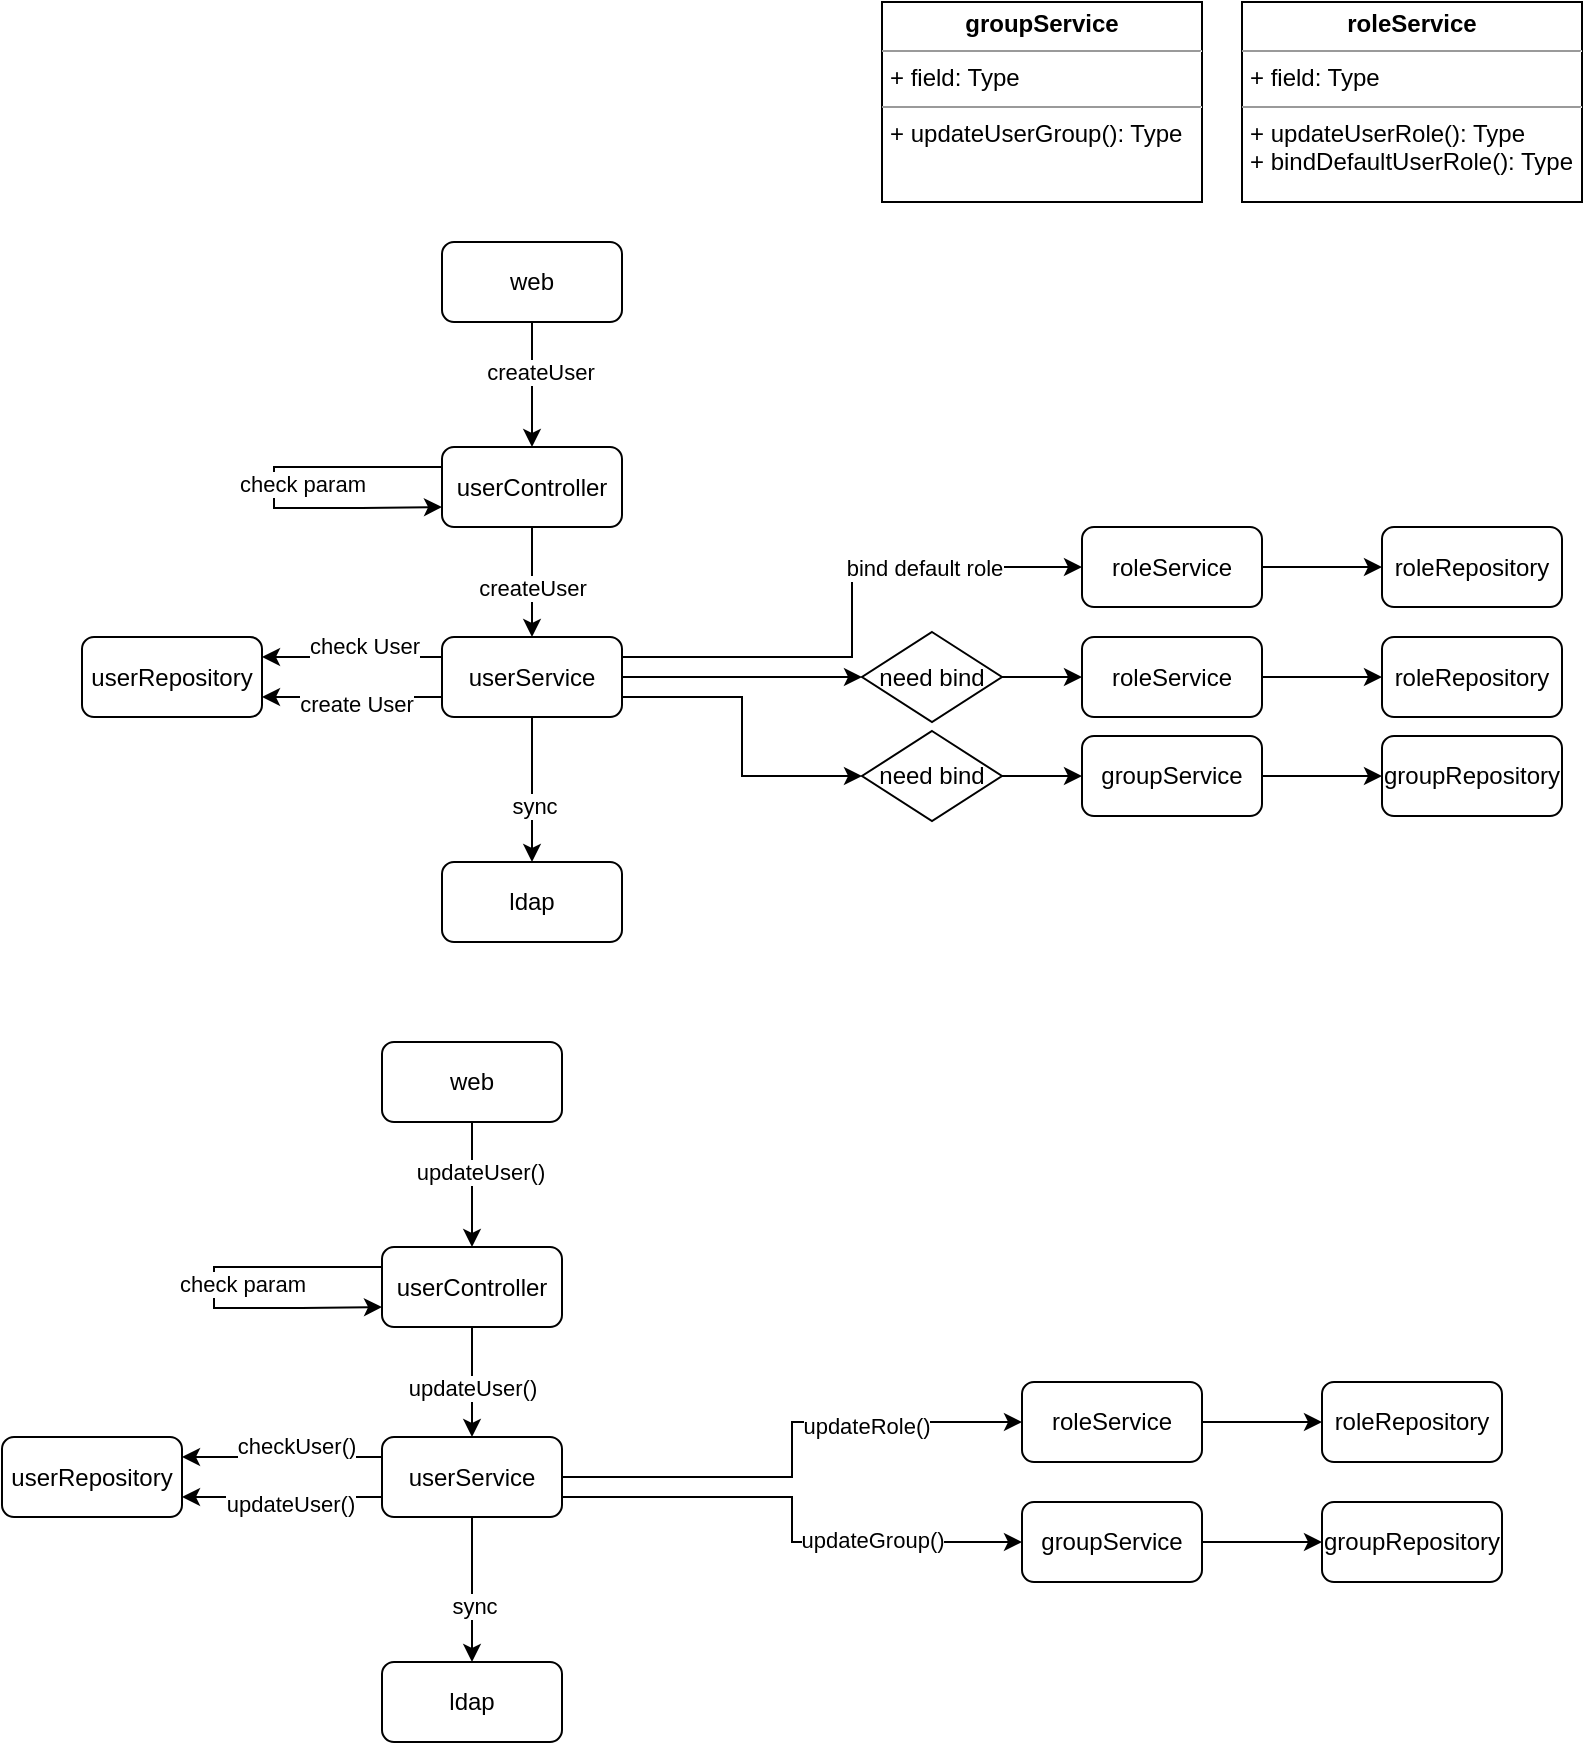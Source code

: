 <mxfile version="16.2.2" type="github">
  <diagram id="Lecb5YTUXgQ9bfZf-A8x" name="Page-1">
    <mxGraphModel dx="1132" dy="634" grid="1" gridSize="10" guides="1" tooltips="1" connect="1" arrows="1" fold="1" page="1" pageScale="1" pageWidth="827" pageHeight="1169" math="0" shadow="0">
      <root>
        <mxCell id="0" />
        <mxCell id="1" parent="0" />
        <mxCell id="Gfb8r4W2IXasRSdZ64gj-90" value="" style="group" vertex="1" connectable="0" parent="1">
          <mxGeometry x="50" y="130" width="740" height="350" as="geometry" />
        </mxCell>
        <mxCell id="Gfb8r4W2IXasRSdZ64gj-1" value="web" style="rounded=1;whiteSpace=wrap;html=1;" vertex="1" parent="Gfb8r4W2IXasRSdZ64gj-90">
          <mxGeometry x="180" width="90" height="40" as="geometry" />
        </mxCell>
        <mxCell id="Gfb8r4W2IXasRSdZ64gj-68" style="edgeStyle=orthogonalEdgeStyle;rounded=0;orthogonalLoop=1;jettySize=auto;html=1;exitX=0;exitY=0.25;exitDx=0;exitDy=0;entryX=0;entryY=0.75;entryDx=0;entryDy=0;" edge="1" parent="Gfb8r4W2IXasRSdZ64gj-90" source="Gfb8r4W2IXasRSdZ64gj-2" target="Gfb8r4W2IXasRSdZ64gj-2">
          <mxGeometry relative="1" as="geometry">
            <mxPoint x="140" y="110" as="targetPoint" />
            <mxPoint x="95" y="110" as="sourcePoint" />
            <Array as="points">
              <mxPoint x="96" y="113" />
              <mxPoint x="96" y="133" />
              <mxPoint x="140" y="133" />
            </Array>
          </mxGeometry>
        </mxCell>
        <mxCell id="Gfb8r4W2IXasRSdZ64gj-69" value="check param" style="edgeLabel;html=1;align=center;verticalAlign=middle;resizable=0;points=[];" vertex="1" connectable="0" parent="Gfb8r4W2IXasRSdZ64gj-68">
          <mxGeometry x="-0.204" y="-3" relative="1" as="geometry">
            <mxPoint x="5" y="11" as="offset" />
          </mxGeometry>
        </mxCell>
        <mxCell id="Gfb8r4W2IXasRSdZ64gj-2" value="userController" style="rounded=1;whiteSpace=wrap;html=1;" vertex="1" parent="Gfb8r4W2IXasRSdZ64gj-90">
          <mxGeometry x="180" y="102.5" width="90" height="40" as="geometry" />
        </mxCell>
        <mxCell id="Gfb8r4W2IXasRSdZ64gj-3" style="edgeStyle=orthogonalEdgeStyle;rounded=0;orthogonalLoop=1;jettySize=auto;html=1;exitX=0.5;exitY=1;exitDx=0;exitDy=0;entryX=0.5;entryY=0;entryDx=0;entryDy=0;" edge="1" parent="Gfb8r4W2IXasRSdZ64gj-90" source="Gfb8r4W2IXasRSdZ64gj-1" target="Gfb8r4W2IXasRSdZ64gj-2">
          <mxGeometry relative="1" as="geometry" />
        </mxCell>
        <mxCell id="Gfb8r4W2IXasRSdZ64gj-4" value="createUser" style="edgeLabel;html=1;align=center;verticalAlign=middle;resizable=0;points=[];" vertex="1" connectable="0" parent="Gfb8r4W2IXasRSdZ64gj-3">
          <mxGeometry x="-0.21" relative="1" as="geometry">
            <mxPoint x="4" as="offset" />
          </mxGeometry>
        </mxCell>
        <mxCell id="Gfb8r4W2IXasRSdZ64gj-5" value="userService" style="rounded=1;whiteSpace=wrap;html=1;" vertex="1" parent="Gfb8r4W2IXasRSdZ64gj-90">
          <mxGeometry x="180" y="197.5" width="90" height="40" as="geometry" />
        </mxCell>
        <mxCell id="Gfb8r4W2IXasRSdZ64gj-6" style="edgeStyle=orthogonalEdgeStyle;rounded=0;orthogonalLoop=1;jettySize=auto;html=1;exitX=0.5;exitY=1;exitDx=0;exitDy=0;" edge="1" parent="Gfb8r4W2IXasRSdZ64gj-90" source="Gfb8r4W2IXasRSdZ64gj-2" target="Gfb8r4W2IXasRSdZ64gj-5">
          <mxGeometry relative="1" as="geometry" />
        </mxCell>
        <mxCell id="Gfb8r4W2IXasRSdZ64gj-10" value="createUser" style="edgeLabel;html=1;align=center;verticalAlign=middle;resizable=0;points=[];" vertex="1" connectable="0" parent="Gfb8r4W2IXasRSdZ64gj-6">
          <mxGeometry x="0.226" y="-3" relative="1" as="geometry">
            <mxPoint x="3" y="-3" as="offset" />
          </mxGeometry>
        </mxCell>
        <mxCell id="Gfb8r4W2IXasRSdZ64gj-11" value="userRepository" style="rounded=1;whiteSpace=wrap;html=1;" vertex="1" parent="Gfb8r4W2IXasRSdZ64gj-90">
          <mxGeometry y="197.5" width="90" height="40" as="geometry" />
        </mxCell>
        <mxCell id="Gfb8r4W2IXasRSdZ64gj-18" style="edgeStyle=orthogonalEdgeStyle;rounded=0;orthogonalLoop=1;jettySize=auto;html=1;exitX=0;exitY=0.25;exitDx=0;exitDy=0;entryX=1;entryY=0.25;entryDx=0;entryDy=0;" edge="1" parent="Gfb8r4W2IXasRSdZ64gj-90" source="Gfb8r4W2IXasRSdZ64gj-5" target="Gfb8r4W2IXasRSdZ64gj-11">
          <mxGeometry relative="1" as="geometry">
            <mxPoint x="433" y="220" as="targetPoint" />
          </mxGeometry>
        </mxCell>
        <mxCell id="Gfb8r4W2IXasRSdZ64gj-19" value="check User" style="edgeLabel;html=1;align=center;verticalAlign=middle;resizable=0;points=[];" vertex="1" connectable="0" parent="Gfb8r4W2IXasRSdZ64gj-18">
          <mxGeometry x="-0.19" relative="1" as="geometry">
            <mxPoint x="-3" y="-6" as="offset" />
          </mxGeometry>
        </mxCell>
        <mxCell id="Gfb8r4W2IXasRSdZ64gj-20" style="edgeStyle=orthogonalEdgeStyle;rounded=0;orthogonalLoop=1;jettySize=auto;html=1;exitX=0;exitY=0.75;exitDx=0;exitDy=0;entryX=1;entryY=0.75;entryDx=0;entryDy=0;" edge="1" parent="Gfb8r4W2IXasRSdZ64gj-90" source="Gfb8r4W2IXasRSdZ64gj-5" target="Gfb8r4W2IXasRSdZ64gj-11">
          <mxGeometry relative="1" as="geometry" />
        </mxCell>
        <mxCell id="Gfb8r4W2IXasRSdZ64gj-21" value="create User" style="edgeLabel;html=1;align=center;verticalAlign=middle;resizable=0;points=[];" vertex="1" connectable="0" parent="Gfb8r4W2IXasRSdZ64gj-20">
          <mxGeometry x="-0.35" y="-2" relative="1" as="geometry">
            <mxPoint x="-14" y="5" as="offset" />
          </mxGeometry>
        </mxCell>
        <mxCell id="Gfb8r4W2IXasRSdZ64gj-24" value="roleService" style="rounded=1;whiteSpace=wrap;html=1;" vertex="1" parent="Gfb8r4W2IXasRSdZ64gj-90">
          <mxGeometry x="500" y="142.5" width="90" height="40" as="geometry" />
        </mxCell>
        <mxCell id="Gfb8r4W2IXasRSdZ64gj-79" style="edgeStyle=orthogonalEdgeStyle;rounded=0;orthogonalLoop=1;jettySize=auto;html=1;exitX=1;exitY=0.25;exitDx=0;exitDy=0;entryX=0;entryY=0.5;entryDx=0;entryDy=0;" edge="1" parent="Gfb8r4W2IXasRSdZ64gj-90" source="Gfb8r4W2IXasRSdZ64gj-5" target="Gfb8r4W2IXasRSdZ64gj-24">
          <mxGeometry relative="1" as="geometry" />
        </mxCell>
        <mxCell id="Gfb8r4W2IXasRSdZ64gj-83" value="bind default role" style="edgeLabel;html=1;align=center;verticalAlign=middle;resizable=0;points=[];" vertex="1" connectable="0" parent="Gfb8r4W2IXasRSdZ64gj-79">
          <mxGeometry x="0.422" relative="1" as="geometry">
            <mxPoint as="offset" />
          </mxGeometry>
        </mxCell>
        <mxCell id="Gfb8r4W2IXasRSdZ64gj-46" value="ldap" style="rounded=1;whiteSpace=wrap;html=1;" vertex="1" parent="Gfb8r4W2IXasRSdZ64gj-90">
          <mxGeometry x="180" y="310" width="90" height="40" as="geometry" />
        </mxCell>
        <mxCell id="Gfb8r4W2IXasRSdZ64gj-74" style="edgeStyle=orthogonalEdgeStyle;rounded=0;orthogonalLoop=1;jettySize=auto;html=1;exitX=0.5;exitY=1;exitDx=0;exitDy=0;" edge="1" parent="Gfb8r4W2IXasRSdZ64gj-90" source="Gfb8r4W2IXasRSdZ64gj-5" target="Gfb8r4W2IXasRSdZ64gj-46">
          <mxGeometry relative="1" as="geometry">
            <Array as="points">
              <mxPoint x="225" y="280" />
              <mxPoint x="225" y="280" />
            </Array>
          </mxGeometry>
        </mxCell>
        <mxCell id="Gfb8r4W2IXasRSdZ64gj-76" value="sync" style="edgeLabel;html=1;align=center;verticalAlign=middle;resizable=0;points=[];" vertex="1" connectable="0" parent="Gfb8r4W2IXasRSdZ64gj-74">
          <mxGeometry x="0.223" y="1" relative="1" as="geometry">
            <mxPoint as="offset" />
          </mxGeometry>
        </mxCell>
        <mxCell id="Gfb8r4W2IXasRSdZ64gj-52" value="groupService" style="rounded=1;whiteSpace=wrap;html=1;" vertex="1" parent="Gfb8r4W2IXasRSdZ64gj-90">
          <mxGeometry x="500" y="247" width="90" height="40" as="geometry" />
        </mxCell>
        <mxCell id="Gfb8r4W2IXasRSdZ64gj-53" value="roleService" style="rounded=1;whiteSpace=wrap;html=1;" vertex="1" parent="Gfb8r4W2IXasRSdZ64gj-90">
          <mxGeometry x="500" y="197.5" width="90" height="40" as="geometry" />
        </mxCell>
        <mxCell id="Gfb8r4W2IXasRSdZ64gj-80" style="edgeStyle=orthogonalEdgeStyle;rounded=0;orthogonalLoop=1;jettySize=auto;html=1;exitX=1;exitY=0.5;exitDx=0;exitDy=0;entryX=0;entryY=0.5;entryDx=0;entryDy=0;" edge="1" parent="Gfb8r4W2IXasRSdZ64gj-90" source="Gfb8r4W2IXasRSdZ64gj-59" target="Gfb8r4W2IXasRSdZ64gj-53">
          <mxGeometry relative="1" as="geometry" />
        </mxCell>
        <mxCell id="Gfb8r4W2IXasRSdZ64gj-59" value="need bind" style="rhombus;whiteSpace=wrap;html=1;" vertex="1" parent="Gfb8r4W2IXasRSdZ64gj-90">
          <mxGeometry x="390" y="195" width="70" height="45" as="geometry" />
        </mxCell>
        <mxCell id="Gfb8r4W2IXasRSdZ64gj-81" style="edgeStyle=orthogonalEdgeStyle;rounded=0;orthogonalLoop=1;jettySize=auto;html=1;exitX=1;exitY=0.5;exitDx=0;exitDy=0;entryX=0;entryY=0.5;entryDx=0;entryDy=0;" edge="1" parent="Gfb8r4W2IXasRSdZ64gj-90" source="Gfb8r4W2IXasRSdZ64gj-5" target="Gfb8r4W2IXasRSdZ64gj-59">
          <mxGeometry relative="1" as="geometry" />
        </mxCell>
        <mxCell id="Gfb8r4W2IXasRSdZ64gj-66" style="edgeStyle=orthogonalEdgeStyle;rounded=0;orthogonalLoop=1;jettySize=auto;html=1;exitX=1;exitY=0.5;exitDx=0;exitDy=0;" edge="1" parent="Gfb8r4W2IXasRSdZ64gj-90" source="Gfb8r4W2IXasRSdZ64gj-64" target="Gfb8r4W2IXasRSdZ64gj-52">
          <mxGeometry relative="1" as="geometry" />
        </mxCell>
        <mxCell id="Gfb8r4W2IXasRSdZ64gj-64" value="need bind" style="rhombus;whiteSpace=wrap;html=1;" vertex="1" parent="Gfb8r4W2IXasRSdZ64gj-90">
          <mxGeometry x="390" y="244.5" width="70" height="45" as="geometry" />
        </mxCell>
        <mxCell id="Gfb8r4W2IXasRSdZ64gj-82" style="edgeStyle=orthogonalEdgeStyle;rounded=0;orthogonalLoop=1;jettySize=auto;html=1;exitX=1;exitY=0.75;exitDx=0;exitDy=0;entryX=0;entryY=0.5;entryDx=0;entryDy=0;" edge="1" parent="Gfb8r4W2IXasRSdZ64gj-90" source="Gfb8r4W2IXasRSdZ64gj-5" target="Gfb8r4W2IXasRSdZ64gj-64">
          <mxGeometry relative="1" as="geometry" />
        </mxCell>
        <mxCell id="Gfb8r4W2IXasRSdZ64gj-84" value="roleRepository" style="rounded=1;whiteSpace=wrap;html=1;" vertex="1" parent="Gfb8r4W2IXasRSdZ64gj-90">
          <mxGeometry x="650" y="142.5" width="90" height="40" as="geometry" />
        </mxCell>
        <mxCell id="Gfb8r4W2IXasRSdZ64gj-85" style="edgeStyle=orthogonalEdgeStyle;rounded=0;orthogonalLoop=1;jettySize=auto;html=1;exitX=1;exitY=0.5;exitDx=0;exitDy=0;entryX=0;entryY=0.5;entryDx=0;entryDy=0;" edge="1" parent="Gfb8r4W2IXasRSdZ64gj-90" source="Gfb8r4W2IXasRSdZ64gj-24" target="Gfb8r4W2IXasRSdZ64gj-84">
          <mxGeometry relative="1" as="geometry">
            <Array as="points">
              <mxPoint x="620" y="163" />
              <mxPoint x="620" y="163" />
            </Array>
          </mxGeometry>
        </mxCell>
        <mxCell id="Gfb8r4W2IXasRSdZ64gj-86" value="roleRepository" style="rounded=1;whiteSpace=wrap;html=1;" vertex="1" parent="Gfb8r4W2IXasRSdZ64gj-90">
          <mxGeometry x="650" y="197.5" width="90" height="40" as="geometry" />
        </mxCell>
        <mxCell id="Gfb8r4W2IXasRSdZ64gj-87" style="edgeStyle=orthogonalEdgeStyle;rounded=0;orthogonalLoop=1;jettySize=auto;html=1;exitX=1;exitY=0.5;exitDx=0;exitDy=0;entryX=0;entryY=0.5;entryDx=0;entryDy=0;" edge="1" parent="Gfb8r4W2IXasRSdZ64gj-90" source="Gfb8r4W2IXasRSdZ64gj-53" target="Gfb8r4W2IXasRSdZ64gj-86">
          <mxGeometry relative="1" as="geometry" />
        </mxCell>
        <mxCell id="Gfb8r4W2IXasRSdZ64gj-88" value="groupRepository" style="rounded=1;whiteSpace=wrap;html=1;" vertex="1" parent="Gfb8r4W2IXasRSdZ64gj-90">
          <mxGeometry x="650" y="247" width="90" height="40" as="geometry" />
        </mxCell>
        <mxCell id="Gfb8r4W2IXasRSdZ64gj-89" style="edgeStyle=orthogonalEdgeStyle;rounded=0;orthogonalLoop=1;jettySize=auto;html=1;exitX=1;exitY=0.5;exitDx=0;exitDy=0;" edge="1" parent="Gfb8r4W2IXasRSdZ64gj-90" source="Gfb8r4W2IXasRSdZ64gj-52" target="Gfb8r4W2IXasRSdZ64gj-88">
          <mxGeometry relative="1" as="geometry" />
        </mxCell>
        <mxCell id="Gfb8r4W2IXasRSdZ64gj-91" value="&lt;p style=&quot;margin: 0px ; margin-top: 4px ; text-align: center&quot;&gt;&lt;b&gt;groupService&lt;/b&gt;&lt;/p&gt;&lt;hr size=&quot;1&quot;&gt;&lt;p style=&quot;margin: 0px ; margin-left: 4px&quot;&gt;+ field: Type&lt;/p&gt;&lt;hr size=&quot;1&quot;&gt;&lt;p style=&quot;margin: 0px ; margin-left: 4px&quot;&gt;+ updateUserGroup(): Type&lt;/p&gt;" style="verticalAlign=top;align=left;overflow=fill;fontSize=12;fontFamily=Helvetica;html=1;" vertex="1" parent="1">
          <mxGeometry x="450" y="10" width="160" height="100" as="geometry" />
        </mxCell>
        <mxCell id="Gfb8r4W2IXasRSdZ64gj-50" value="&lt;p style=&quot;margin: 0px ; margin-top: 4px ; text-align: center&quot;&gt;&lt;b&gt;roleService&lt;/b&gt;&lt;/p&gt;&lt;hr size=&quot;1&quot;&gt;&lt;p style=&quot;margin: 0px ; margin-left: 4px&quot;&gt;+ field: Type&lt;/p&gt;&lt;hr size=&quot;1&quot;&gt;&lt;p style=&quot;margin: 0px ; margin-left: 4px&quot;&gt;+ updateUserRole(): Type&lt;/p&gt;&lt;p style=&quot;margin: 0px ; margin-left: 4px&quot;&gt;+ bindDefaultUserRole(): Type&lt;br&gt;&lt;/p&gt;" style="verticalAlign=top;align=left;overflow=fill;fontSize=12;fontFamily=Helvetica;html=1;" vertex="1" parent="1">
          <mxGeometry x="630" y="10" width="170" height="100" as="geometry" />
        </mxCell>
        <mxCell id="Gfb8r4W2IXasRSdZ64gj-130" value="" style="group" vertex="1" connectable="0" parent="1">
          <mxGeometry x="10" y="530" width="750" height="350" as="geometry" />
        </mxCell>
        <mxCell id="Gfb8r4W2IXasRSdZ64gj-93" value="web" style="rounded=1;whiteSpace=wrap;html=1;" vertex="1" parent="Gfb8r4W2IXasRSdZ64gj-130">
          <mxGeometry x="190" width="90" height="40" as="geometry" />
        </mxCell>
        <mxCell id="Gfb8r4W2IXasRSdZ64gj-94" style="edgeStyle=orthogonalEdgeStyle;rounded=0;orthogonalLoop=1;jettySize=auto;html=1;exitX=0;exitY=0.25;exitDx=0;exitDy=0;entryX=0;entryY=0.75;entryDx=0;entryDy=0;" edge="1" parent="Gfb8r4W2IXasRSdZ64gj-130" source="Gfb8r4W2IXasRSdZ64gj-96" target="Gfb8r4W2IXasRSdZ64gj-96">
          <mxGeometry relative="1" as="geometry">
            <mxPoint x="150" y="110" as="targetPoint" />
            <mxPoint x="105" y="110" as="sourcePoint" />
            <Array as="points">
              <mxPoint x="106" y="113" />
              <mxPoint x="106" y="133" />
              <mxPoint x="150" y="133" />
            </Array>
          </mxGeometry>
        </mxCell>
        <mxCell id="Gfb8r4W2IXasRSdZ64gj-95" value="check param" style="edgeLabel;html=1;align=center;verticalAlign=middle;resizable=0;points=[];" vertex="1" connectable="0" parent="Gfb8r4W2IXasRSdZ64gj-94">
          <mxGeometry x="-0.204" y="-3" relative="1" as="geometry">
            <mxPoint x="5" y="11" as="offset" />
          </mxGeometry>
        </mxCell>
        <mxCell id="Gfb8r4W2IXasRSdZ64gj-96" value="userController" style="rounded=1;whiteSpace=wrap;html=1;" vertex="1" parent="Gfb8r4W2IXasRSdZ64gj-130">
          <mxGeometry x="190" y="102.5" width="90" height="40" as="geometry" />
        </mxCell>
        <mxCell id="Gfb8r4W2IXasRSdZ64gj-97" style="edgeStyle=orthogonalEdgeStyle;rounded=0;orthogonalLoop=1;jettySize=auto;html=1;exitX=0.5;exitY=1;exitDx=0;exitDy=0;entryX=0.5;entryY=0;entryDx=0;entryDy=0;" edge="1" parent="Gfb8r4W2IXasRSdZ64gj-130" source="Gfb8r4W2IXasRSdZ64gj-93" target="Gfb8r4W2IXasRSdZ64gj-96">
          <mxGeometry relative="1" as="geometry" />
        </mxCell>
        <mxCell id="Gfb8r4W2IXasRSdZ64gj-98" value="updateUser()" style="edgeLabel;html=1;align=center;verticalAlign=middle;resizable=0;points=[];" vertex="1" connectable="0" parent="Gfb8r4W2IXasRSdZ64gj-97">
          <mxGeometry x="-0.21" relative="1" as="geometry">
            <mxPoint x="4" as="offset" />
          </mxGeometry>
        </mxCell>
        <mxCell id="Gfb8r4W2IXasRSdZ64gj-99" value="userService" style="rounded=1;whiteSpace=wrap;html=1;" vertex="1" parent="Gfb8r4W2IXasRSdZ64gj-130">
          <mxGeometry x="190" y="197.5" width="90" height="40" as="geometry" />
        </mxCell>
        <mxCell id="Gfb8r4W2IXasRSdZ64gj-100" style="edgeStyle=orthogonalEdgeStyle;rounded=0;orthogonalLoop=1;jettySize=auto;html=1;exitX=0.5;exitY=1;exitDx=0;exitDy=0;" edge="1" parent="Gfb8r4W2IXasRSdZ64gj-130" source="Gfb8r4W2IXasRSdZ64gj-96" target="Gfb8r4W2IXasRSdZ64gj-99">
          <mxGeometry relative="1" as="geometry" />
        </mxCell>
        <mxCell id="Gfb8r4W2IXasRSdZ64gj-101" value="updateUser()" style="edgeLabel;html=1;align=center;verticalAlign=middle;resizable=0;points=[];" vertex="1" connectable="0" parent="Gfb8r4W2IXasRSdZ64gj-100">
          <mxGeometry x="0.226" y="-3" relative="1" as="geometry">
            <mxPoint x="3" y="-3" as="offset" />
          </mxGeometry>
        </mxCell>
        <mxCell id="Gfb8r4W2IXasRSdZ64gj-102" value="userRepository" style="rounded=1;whiteSpace=wrap;html=1;" vertex="1" parent="Gfb8r4W2IXasRSdZ64gj-130">
          <mxGeometry y="197.5" width="90" height="40" as="geometry" />
        </mxCell>
        <mxCell id="Gfb8r4W2IXasRSdZ64gj-103" style="edgeStyle=orthogonalEdgeStyle;rounded=0;orthogonalLoop=1;jettySize=auto;html=1;exitX=0;exitY=0.25;exitDx=0;exitDy=0;entryX=1;entryY=0.25;entryDx=0;entryDy=0;" edge="1" parent="Gfb8r4W2IXasRSdZ64gj-130" source="Gfb8r4W2IXasRSdZ64gj-99" target="Gfb8r4W2IXasRSdZ64gj-102">
          <mxGeometry relative="1" as="geometry">
            <mxPoint x="443" y="220" as="targetPoint" />
          </mxGeometry>
        </mxCell>
        <mxCell id="Gfb8r4W2IXasRSdZ64gj-104" value="checkUser()" style="edgeLabel;html=1;align=center;verticalAlign=middle;resizable=0;points=[];" vertex="1" connectable="0" parent="Gfb8r4W2IXasRSdZ64gj-103">
          <mxGeometry x="-0.19" relative="1" as="geometry">
            <mxPoint x="-3" y="-6" as="offset" />
          </mxGeometry>
        </mxCell>
        <mxCell id="Gfb8r4W2IXasRSdZ64gj-105" style="edgeStyle=orthogonalEdgeStyle;rounded=0;orthogonalLoop=1;jettySize=auto;html=1;exitX=0;exitY=0.75;exitDx=0;exitDy=0;entryX=1;entryY=0.75;entryDx=0;entryDy=0;" edge="1" parent="Gfb8r4W2IXasRSdZ64gj-130" source="Gfb8r4W2IXasRSdZ64gj-99" target="Gfb8r4W2IXasRSdZ64gj-102">
          <mxGeometry relative="1" as="geometry" />
        </mxCell>
        <mxCell id="Gfb8r4W2IXasRSdZ64gj-106" value="updateUser()" style="edgeLabel;html=1;align=center;verticalAlign=middle;resizable=0;points=[];" vertex="1" connectable="0" parent="Gfb8r4W2IXasRSdZ64gj-105">
          <mxGeometry x="-0.35" y="-2" relative="1" as="geometry">
            <mxPoint x="-14" y="5" as="offset" />
          </mxGeometry>
        </mxCell>
        <mxCell id="Gfb8r4W2IXasRSdZ64gj-110" value="ldap" style="rounded=1;whiteSpace=wrap;html=1;" vertex="1" parent="Gfb8r4W2IXasRSdZ64gj-130">
          <mxGeometry x="190" y="310" width="90" height="40" as="geometry" />
        </mxCell>
        <mxCell id="Gfb8r4W2IXasRSdZ64gj-111" style="edgeStyle=orthogonalEdgeStyle;rounded=0;orthogonalLoop=1;jettySize=auto;html=1;exitX=0.5;exitY=1;exitDx=0;exitDy=0;" edge="1" parent="Gfb8r4W2IXasRSdZ64gj-130" source="Gfb8r4W2IXasRSdZ64gj-99" target="Gfb8r4W2IXasRSdZ64gj-110">
          <mxGeometry relative="1" as="geometry">
            <Array as="points">
              <mxPoint x="235" y="280" />
              <mxPoint x="235" y="280" />
            </Array>
          </mxGeometry>
        </mxCell>
        <mxCell id="Gfb8r4W2IXasRSdZ64gj-112" value="sync" style="edgeLabel;html=1;align=center;verticalAlign=middle;resizable=0;points=[];" vertex="1" connectable="0" parent="Gfb8r4W2IXasRSdZ64gj-111">
          <mxGeometry x="0.223" y="1" relative="1" as="geometry">
            <mxPoint as="offset" />
          </mxGeometry>
        </mxCell>
        <mxCell id="Gfb8r4W2IXasRSdZ64gj-113" value="groupService" style="rounded=1;whiteSpace=wrap;html=1;" vertex="1" parent="Gfb8r4W2IXasRSdZ64gj-130">
          <mxGeometry x="510" y="230" width="90" height="40" as="geometry" />
        </mxCell>
        <mxCell id="Gfb8r4W2IXasRSdZ64gj-114" value="roleService" style="rounded=1;whiteSpace=wrap;html=1;" vertex="1" parent="Gfb8r4W2IXasRSdZ64gj-130">
          <mxGeometry x="510" y="170" width="90" height="40" as="geometry" />
        </mxCell>
        <mxCell id="Gfb8r4W2IXasRSdZ64gj-117" style="edgeStyle=orthogonalEdgeStyle;rounded=0;orthogonalLoop=1;jettySize=auto;html=1;exitX=1;exitY=0.5;exitDx=0;exitDy=0;entryX=0;entryY=0.5;entryDx=0;entryDy=0;" edge="1" parent="Gfb8r4W2IXasRSdZ64gj-130" source="Gfb8r4W2IXasRSdZ64gj-99" target="Gfb8r4W2IXasRSdZ64gj-114">
          <mxGeometry relative="1" as="geometry">
            <mxPoint x="400" y="217.5" as="targetPoint" />
          </mxGeometry>
        </mxCell>
        <mxCell id="Gfb8r4W2IXasRSdZ64gj-128" value="updateRole()" style="edgeLabel;html=1;align=center;verticalAlign=middle;resizable=0;points=[];" vertex="1" connectable="0" parent="Gfb8r4W2IXasRSdZ64gj-117">
          <mxGeometry x="0.396" y="-2" relative="1" as="geometry">
            <mxPoint as="offset" />
          </mxGeometry>
        </mxCell>
        <mxCell id="Gfb8r4W2IXasRSdZ64gj-120" style="edgeStyle=orthogonalEdgeStyle;rounded=0;orthogonalLoop=1;jettySize=auto;html=1;exitX=1;exitY=0.75;exitDx=0;exitDy=0;entryX=0;entryY=0.5;entryDx=0;entryDy=0;" edge="1" parent="Gfb8r4W2IXasRSdZ64gj-130" source="Gfb8r4W2IXasRSdZ64gj-99" target="Gfb8r4W2IXasRSdZ64gj-113">
          <mxGeometry relative="1" as="geometry">
            <mxPoint x="400" y="267" as="targetPoint" />
          </mxGeometry>
        </mxCell>
        <mxCell id="Gfb8r4W2IXasRSdZ64gj-129" value="updateGroup()" style="edgeLabel;html=1;align=center;verticalAlign=middle;resizable=0;points=[];" vertex="1" connectable="0" parent="Gfb8r4W2IXasRSdZ64gj-120">
          <mxGeometry x="0.403" y="2" relative="1" as="geometry">
            <mxPoint y="1" as="offset" />
          </mxGeometry>
        </mxCell>
        <mxCell id="Gfb8r4W2IXasRSdZ64gj-123" value="roleRepository" style="rounded=1;whiteSpace=wrap;html=1;" vertex="1" parent="Gfb8r4W2IXasRSdZ64gj-130">
          <mxGeometry x="660" y="170" width="90" height="40" as="geometry" />
        </mxCell>
        <mxCell id="Gfb8r4W2IXasRSdZ64gj-124" style="edgeStyle=orthogonalEdgeStyle;rounded=0;orthogonalLoop=1;jettySize=auto;html=1;exitX=1;exitY=0.5;exitDx=0;exitDy=0;entryX=0;entryY=0.5;entryDx=0;entryDy=0;" edge="1" parent="Gfb8r4W2IXasRSdZ64gj-130" source="Gfb8r4W2IXasRSdZ64gj-114" target="Gfb8r4W2IXasRSdZ64gj-123">
          <mxGeometry relative="1" as="geometry" />
        </mxCell>
        <mxCell id="Gfb8r4W2IXasRSdZ64gj-125" value="groupRepository" style="rounded=1;whiteSpace=wrap;html=1;" vertex="1" parent="Gfb8r4W2IXasRSdZ64gj-130">
          <mxGeometry x="660" y="230" width="90" height="40" as="geometry" />
        </mxCell>
        <mxCell id="Gfb8r4W2IXasRSdZ64gj-126" style="edgeStyle=orthogonalEdgeStyle;rounded=0;orthogonalLoop=1;jettySize=auto;html=1;exitX=1;exitY=0.5;exitDx=0;exitDy=0;" edge="1" parent="Gfb8r4W2IXasRSdZ64gj-130" source="Gfb8r4W2IXasRSdZ64gj-113" target="Gfb8r4W2IXasRSdZ64gj-125">
          <mxGeometry relative="1" as="geometry" />
        </mxCell>
      </root>
    </mxGraphModel>
  </diagram>
</mxfile>
